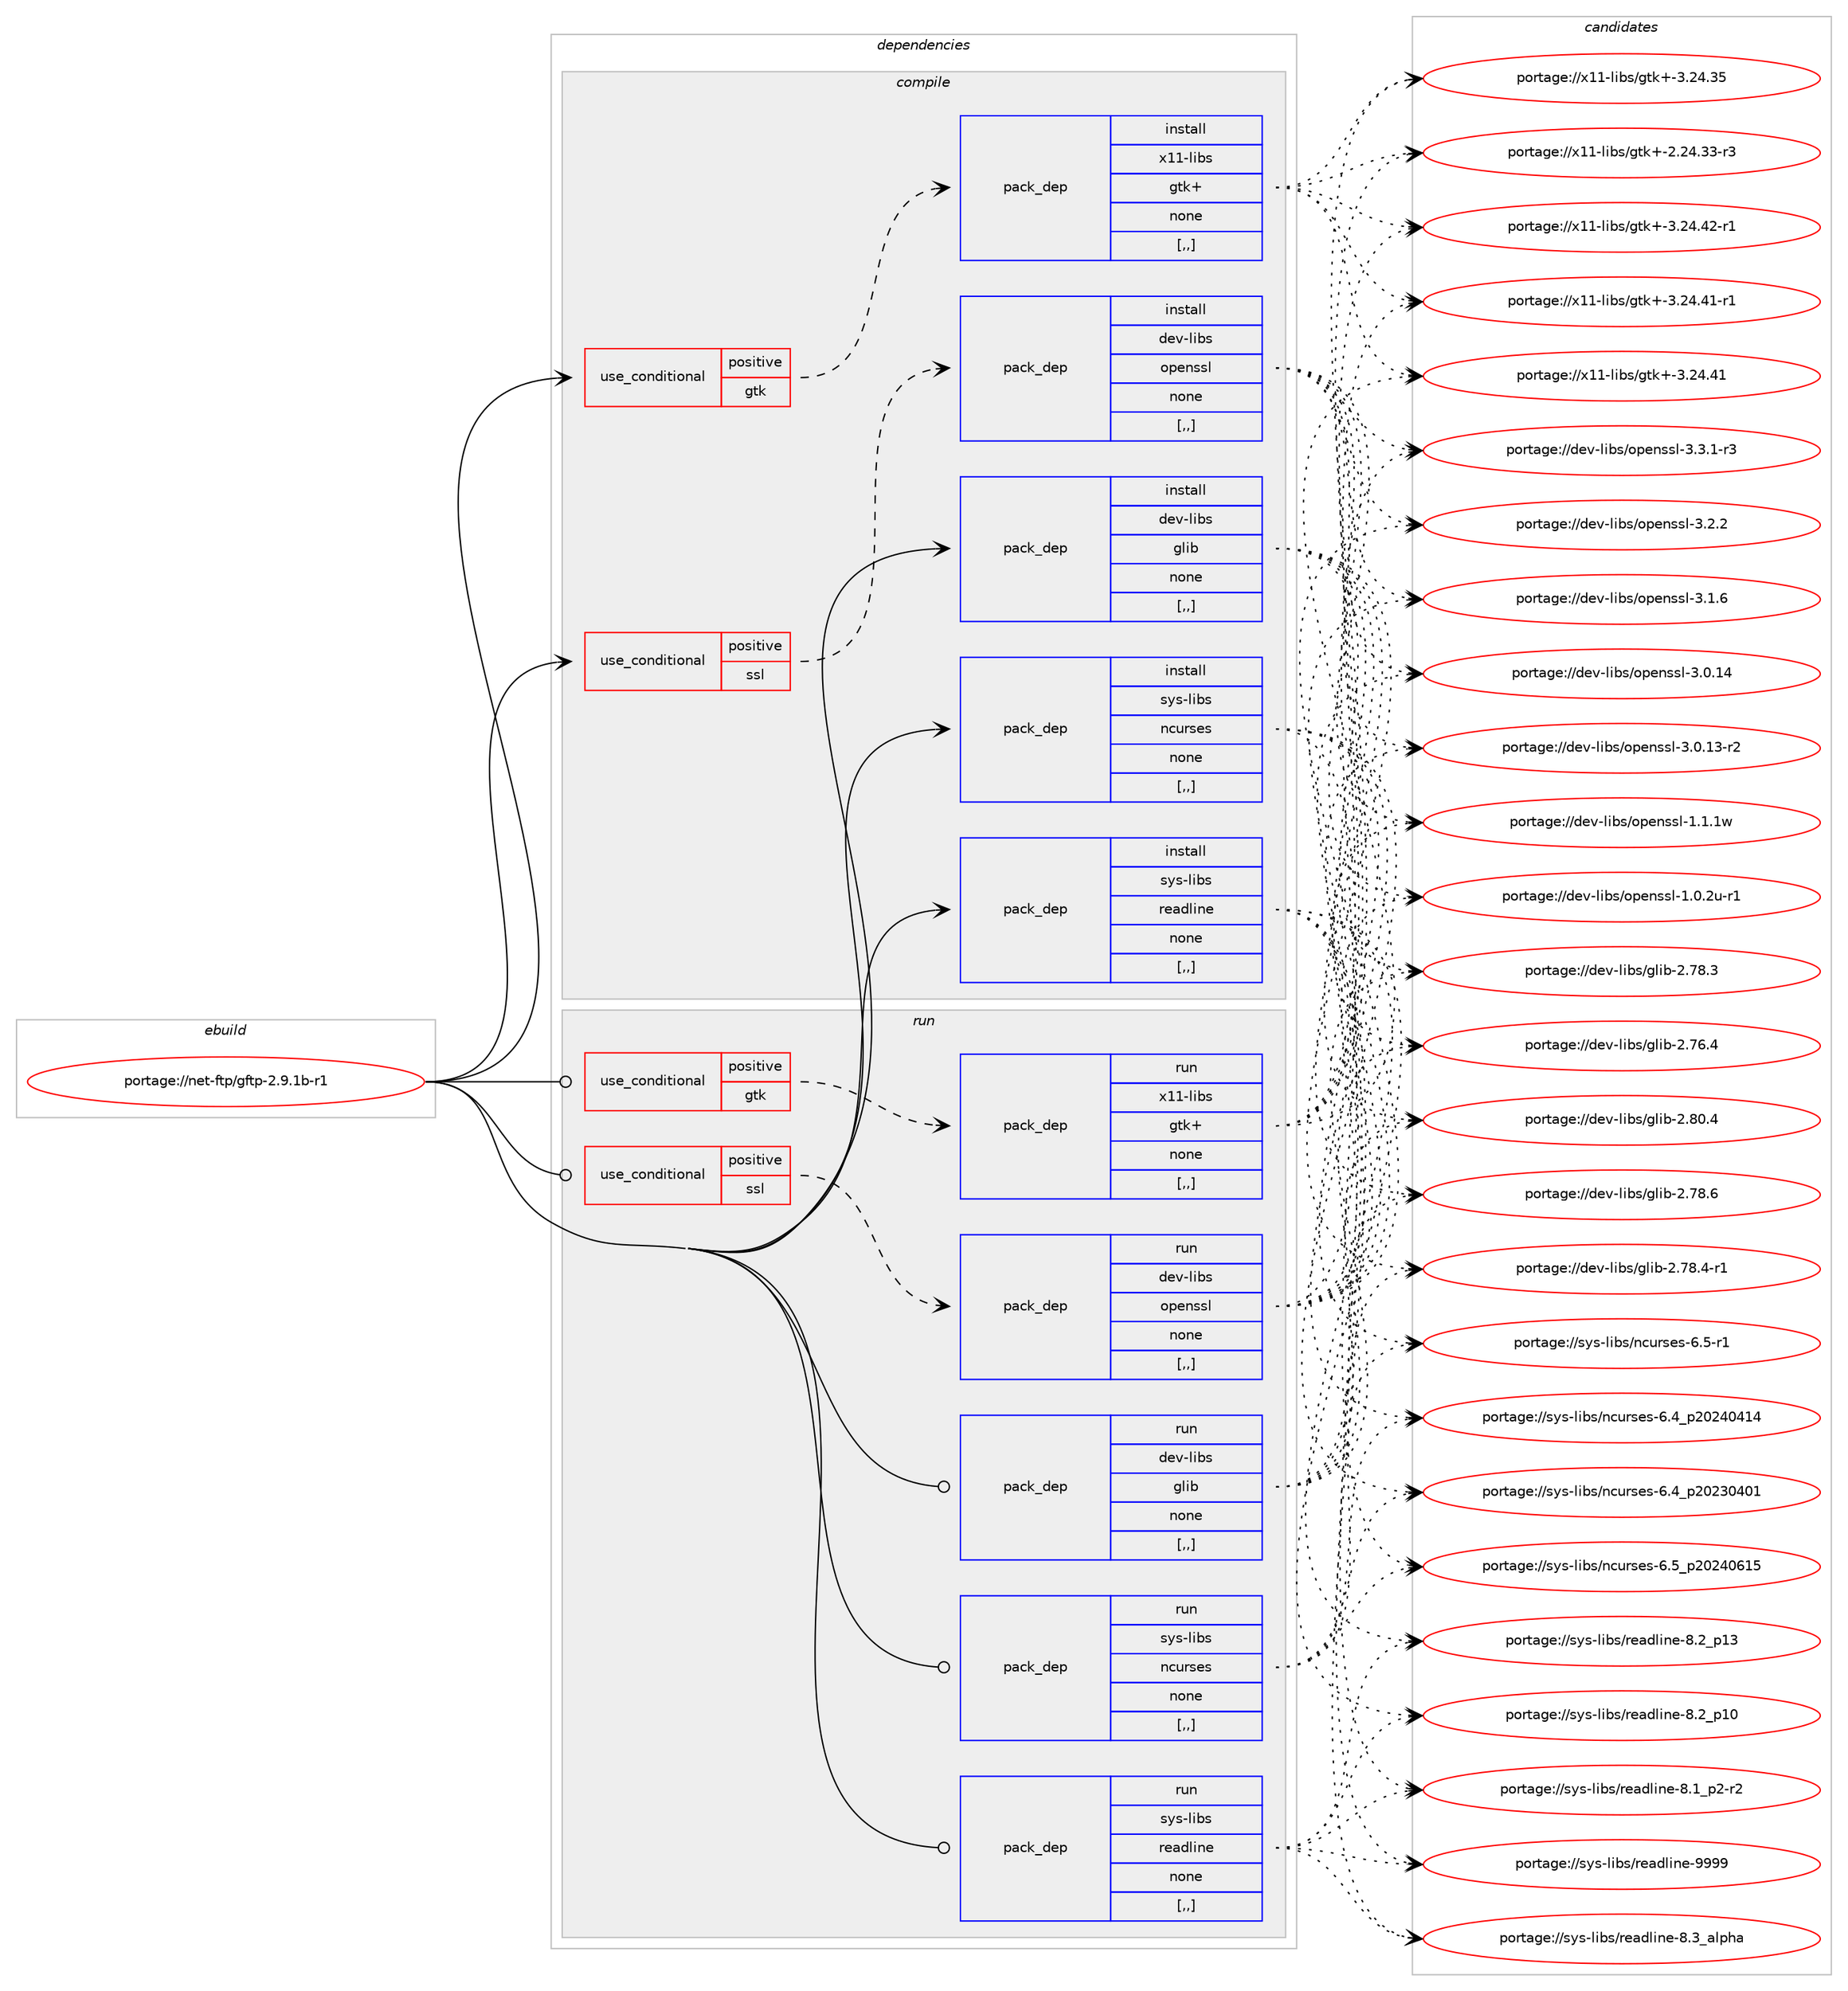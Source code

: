 digraph prolog {

# *************
# Graph options
# *************

newrank=true;
concentrate=true;
compound=true;
graph [rankdir=LR,fontname=Helvetica,fontsize=10,ranksep=1.5];#, ranksep=2.5, nodesep=0.2];
edge  [arrowhead=vee];
node  [fontname=Helvetica,fontsize=10];

# **********
# The ebuild
# **********

subgraph cluster_leftcol {
color=gray;
label=<<i>ebuild</i>>;
id [label="portage://net-ftp/gftp-2.9.1b-r1", color=red, width=4, href="../net-ftp/gftp-2.9.1b-r1.svg"];
}

# ****************
# The dependencies
# ****************

subgraph cluster_midcol {
color=gray;
label=<<i>dependencies</i>>;
subgraph cluster_compile {
fillcolor="#eeeeee";
style=filled;
label=<<i>compile</i>>;
subgraph cond225569 {
dependency862277 [label=<<TABLE BORDER="0" CELLBORDER="1" CELLSPACING="0" CELLPADDING="4"><TR><TD ROWSPAN="3" CELLPADDING="10">use_conditional</TD></TR><TR><TD>positive</TD></TR><TR><TD>gtk</TD></TR></TABLE>>, shape=none, color=red];
subgraph pack630347 {
dependency862278 [label=<<TABLE BORDER="0" CELLBORDER="1" CELLSPACING="0" CELLPADDING="4" WIDTH="220"><TR><TD ROWSPAN="6" CELLPADDING="30">pack_dep</TD></TR><TR><TD WIDTH="110">install</TD></TR><TR><TD>x11-libs</TD></TR><TR><TD>gtk+</TD></TR><TR><TD>none</TD></TR><TR><TD>[,,]</TD></TR></TABLE>>, shape=none, color=blue];
}
dependency862277:e -> dependency862278:w [weight=20,style="dashed",arrowhead="vee"];
}
id:e -> dependency862277:w [weight=20,style="solid",arrowhead="vee"];
subgraph cond225570 {
dependency862279 [label=<<TABLE BORDER="0" CELLBORDER="1" CELLSPACING="0" CELLPADDING="4"><TR><TD ROWSPAN="3" CELLPADDING="10">use_conditional</TD></TR><TR><TD>positive</TD></TR><TR><TD>ssl</TD></TR></TABLE>>, shape=none, color=red];
subgraph pack630348 {
dependency862280 [label=<<TABLE BORDER="0" CELLBORDER="1" CELLSPACING="0" CELLPADDING="4" WIDTH="220"><TR><TD ROWSPAN="6" CELLPADDING="30">pack_dep</TD></TR><TR><TD WIDTH="110">install</TD></TR><TR><TD>dev-libs</TD></TR><TR><TD>openssl</TD></TR><TR><TD>none</TD></TR><TR><TD>[,,]</TD></TR></TABLE>>, shape=none, color=blue];
}
dependency862279:e -> dependency862280:w [weight=20,style="dashed",arrowhead="vee"];
}
id:e -> dependency862279:w [weight=20,style="solid",arrowhead="vee"];
subgraph pack630349 {
dependency862281 [label=<<TABLE BORDER="0" CELLBORDER="1" CELLSPACING="0" CELLPADDING="4" WIDTH="220"><TR><TD ROWSPAN="6" CELLPADDING="30">pack_dep</TD></TR><TR><TD WIDTH="110">install</TD></TR><TR><TD>dev-libs</TD></TR><TR><TD>glib</TD></TR><TR><TD>none</TD></TR><TR><TD>[,,]</TD></TR></TABLE>>, shape=none, color=blue];
}
id:e -> dependency862281:w [weight=20,style="solid",arrowhead="vee"];
subgraph pack630350 {
dependency862282 [label=<<TABLE BORDER="0" CELLBORDER="1" CELLSPACING="0" CELLPADDING="4" WIDTH="220"><TR><TD ROWSPAN="6" CELLPADDING="30">pack_dep</TD></TR><TR><TD WIDTH="110">install</TD></TR><TR><TD>sys-libs</TD></TR><TR><TD>ncurses</TD></TR><TR><TD>none</TD></TR><TR><TD>[,,]</TD></TR></TABLE>>, shape=none, color=blue];
}
id:e -> dependency862282:w [weight=20,style="solid",arrowhead="vee"];
subgraph pack630351 {
dependency862283 [label=<<TABLE BORDER="0" CELLBORDER="1" CELLSPACING="0" CELLPADDING="4" WIDTH="220"><TR><TD ROWSPAN="6" CELLPADDING="30">pack_dep</TD></TR><TR><TD WIDTH="110">install</TD></TR><TR><TD>sys-libs</TD></TR><TR><TD>readline</TD></TR><TR><TD>none</TD></TR><TR><TD>[,,]</TD></TR></TABLE>>, shape=none, color=blue];
}
id:e -> dependency862283:w [weight=20,style="solid",arrowhead="vee"];
}
subgraph cluster_compileandrun {
fillcolor="#eeeeee";
style=filled;
label=<<i>compile and run</i>>;
}
subgraph cluster_run {
fillcolor="#eeeeee";
style=filled;
label=<<i>run</i>>;
subgraph cond225571 {
dependency862284 [label=<<TABLE BORDER="0" CELLBORDER="1" CELLSPACING="0" CELLPADDING="4"><TR><TD ROWSPAN="3" CELLPADDING="10">use_conditional</TD></TR><TR><TD>positive</TD></TR><TR><TD>gtk</TD></TR></TABLE>>, shape=none, color=red];
subgraph pack630352 {
dependency862285 [label=<<TABLE BORDER="0" CELLBORDER="1" CELLSPACING="0" CELLPADDING="4" WIDTH="220"><TR><TD ROWSPAN="6" CELLPADDING="30">pack_dep</TD></TR><TR><TD WIDTH="110">run</TD></TR><TR><TD>x11-libs</TD></TR><TR><TD>gtk+</TD></TR><TR><TD>none</TD></TR><TR><TD>[,,]</TD></TR></TABLE>>, shape=none, color=blue];
}
dependency862284:e -> dependency862285:w [weight=20,style="dashed",arrowhead="vee"];
}
id:e -> dependency862284:w [weight=20,style="solid",arrowhead="odot"];
subgraph cond225572 {
dependency862286 [label=<<TABLE BORDER="0" CELLBORDER="1" CELLSPACING="0" CELLPADDING="4"><TR><TD ROWSPAN="3" CELLPADDING="10">use_conditional</TD></TR><TR><TD>positive</TD></TR><TR><TD>ssl</TD></TR></TABLE>>, shape=none, color=red];
subgraph pack630353 {
dependency862287 [label=<<TABLE BORDER="0" CELLBORDER="1" CELLSPACING="0" CELLPADDING="4" WIDTH="220"><TR><TD ROWSPAN="6" CELLPADDING="30">pack_dep</TD></TR><TR><TD WIDTH="110">run</TD></TR><TR><TD>dev-libs</TD></TR><TR><TD>openssl</TD></TR><TR><TD>none</TD></TR><TR><TD>[,,]</TD></TR></TABLE>>, shape=none, color=blue];
}
dependency862286:e -> dependency862287:w [weight=20,style="dashed",arrowhead="vee"];
}
id:e -> dependency862286:w [weight=20,style="solid",arrowhead="odot"];
subgraph pack630354 {
dependency862288 [label=<<TABLE BORDER="0" CELLBORDER="1" CELLSPACING="0" CELLPADDING="4" WIDTH="220"><TR><TD ROWSPAN="6" CELLPADDING="30">pack_dep</TD></TR><TR><TD WIDTH="110">run</TD></TR><TR><TD>dev-libs</TD></TR><TR><TD>glib</TD></TR><TR><TD>none</TD></TR><TR><TD>[,,]</TD></TR></TABLE>>, shape=none, color=blue];
}
id:e -> dependency862288:w [weight=20,style="solid",arrowhead="odot"];
subgraph pack630355 {
dependency862289 [label=<<TABLE BORDER="0" CELLBORDER="1" CELLSPACING="0" CELLPADDING="4" WIDTH="220"><TR><TD ROWSPAN="6" CELLPADDING="30">pack_dep</TD></TR><TR><TD WIDTH="110">run</TD></TR><TR><TD>sys-libs</TD></TR><TR><TD>ncurses</TD></TR><TR><TD>none</TD></TR><TR><TD>[,,]</TD></TR></TABLE>>, shape=none, color=blue];
}
id:e -> dependency862289:w [weight=20,style="solid",arrowhead="odot"];
subgraph pack630356 {
dependency862290 [label=<<TABLE BORDER="0" CELLBORDER="1" CELLSPACING="0" CELLPADDING="4" WIDTH="220"><TR><TD ROWSPAN="6" CELLPADDING="30">pack_dep</TD></TR><TR><TD WIDTH="110">run</TD></TR><TR><TD>sys-libs</TD></TR><TR><TD>readline</TD></TR><TR><TD>none</TD></TR><TR><TD>[,,]</TD></TR></TABLE>>, shape=none, color=blue];
}
id:e -> dependency862290:w [weight=20,style="solid",arrowhead="odot"];
}
}

# **************
# The candidates
# **************

subgraph cluster_choices {
rank=same;
color=gray;
label=<<i>candidates</i>>;

subgraph choice630347 {
color=black;
nodesep=1;
choice12049494510810598115471031161074345514650524652504511449 [label="portage://x11-libs/gtk+-3.24.42-r1", color=red, width=4,href="../x11-libs/gtk+-3.24.42-r1.svg"];
choice12049494510810598115471031161074345514650524652494511449 [label="portage://x11-libs/gtk+-3.24.41-r1", color=red, width=4,href="../x11-libs/gtk+-3.24.41-r1.svg"];
choice1204949451081059811547103116107434551465052465249 [label="portage://x11-libs/gtk+-3.24.41", color=red, width=4,href="../x11-libs/gtk+-3.24.41.svg"];
choice1204949451081059811547103116107434551465052465153 [label="portage://x11-libs/gtk+-3.24.35", color=red, width=4,href="../x11-libs/gtk+-3.24.35.svg"];
choice12049494510810598115471031161074345504650524651514511451 [label="portage://x11-libs/gtk+-2.24.33-r3", color=red, width=4,href="../x11-libs/gtk+-2.24.33-r3.svg"];
dependency862278:e -> choice12049494510810598115471031161074345514650524652504511449:w [style=dotted,weight="100"];
dependency862278:e -> choice12049494510810598115471031161074345514650524652494511449:w [style=dotted,weight="100"];
dependency862278:e -> choice1204949451081059811547103116107434551465052465249:w [style=dotted,weight="100"];
dependency862278:e -> choice1204949451081059811547103116107434551465052465153:w [style=dotted,weight="100"];
dependency862278:e -> choice12049494510810598115471031161074345504650524651514511451:w [style=dotted,weight="100"];
}
subgraph choice630348 {
color=black;
nodesep=1;
choice1001011184510810598115471111121011101151151084551465146494511451 [label="portage://dev-libs/openssl-3.3.1-r3", color=red, width=4,href="../dev-libs/openssl-3.3.1-r3.svg"];
choice100101118451081059811547111112101110115115108455146504650 [label="portage://dev-libs/openssl-3.2.2", color=red, width=4,href="../dev-libs/openssl-3.2.2.svg"];
choice100101118451081059811547111112101110115115108455146494654 [label="portage://dev-libs/openssl-3.1.6", color=red, width=4,href="../dev-libs/openssl-3.1.6.svg"];
choice10010111845108105981154711111210111011511510845514648464952 [label="portage://dev-libs/openssl-3.0.14", color=red, width=4,href="../dev-libs/openssl-3.0.14.svg"];
choice100101118451081059811547111112101110115115108455146484649514511450 [label="portage://dev-libs/openssl-3.0.13-r2", color=red, width=4,href="../dev-libs/openssl-3.0.13-r2.svg"];
choice100101118451081059811547111112101110115115108454946494649119 [label="portage://dev-libs/openssl-1.1.1w", color=red, width=4,href="../dev-libs/openssl-1.1.1w.svg"];
choice1001011184510810598115471111121011101151151084549464846501174511449 [label="portage://dev-libs/openssl-1.0.2u-r1", color=red, width=4,href="../dev-libs/openssl-1.0.2u-r1.svg"];
dependency862280:e -> choice1001011184510810598115471111121011101151151084551465146494511451:w [style=dotted,weight="100"];
dependency862280:e -> choice100101118451081059811547111112101110115115108455146504650:w [style=dotted,weight="100"];
dependency862280:e -> choice100101118451081059811547111112101110115115108455146494654:w [style=dotted,weight="100"];
dependency862280:e -> choice10010111845108105981154711111210111011511510845514648464952:w [style=dotted,weight="100"];
dependency862280:e -> choice100101118451081059811547111112101110115115108455146484649514511450:w [style=dotted,weight="100"];
dependency862280:e -> choice100101118451081059811547111112101110115115108454946494649119:w [style=dotted,weight="100"];
dependency862280:e -> choice1001011184510810598115471111121011101151151084549464846501174511449:w [style=dotted,weight="100"];
}
subgraph choice630349 {
color=black;
nodesep=1;
choice1001011184510810598115471031081059845504656484652 [label="portage://dev-libs/glib-2.80.4", color=red, width=4,href="../dev-libs/glib-2.80.4.svg"];
choice1001011184510810598115471031081059845504655564654 [label="portage://dev-libs/glib-2.78.6", color=red, width=4,href="../dev-libs/glib-2.78.6.svg"];
choice10010111845108105981154710310810598455046555646524511449 [label="portage://dev-libs/glib-2.78.4-r1", color=red, width=4,href="../dev-libs/glib-2.78.4-r1.svg"];
choice1001011184510810598115471031081059845504655564651 [label="portage://dev-libs/glib-2.78.3", color=red, width=4,href="../dev-libs/glib-2.78.3.svg"];
choice1001011184510810598115471031081059845504655544652 [label="portage://dev-libs/glib-2.76.4", color=red, width=4,href="../dev-libs/glib-2.76.4.svg"];
dependency862281:e -> choice1001011184510810598115471031081059845504656484652:w [style=dotted,weight="100"];
dependency862281:e -> choice1001011184510810598115471031081059845504655564654:w [style=dotted,weight="100"];
dependency862281:e -> choice10010111845108105981154710310810598455046555646524511449:w [style=dotted,weight="100"];
dependency862281:e -> choice1001011184510810598115471031081059845504655564651:w [style=dotted,weight="100"];
dependency862281:e -> choice1001011184510810598115471031081059845504655544652:w [style=dotted,weight="100"];
}
subgraph choice630350 {
color=black;
nodesep=1;
choice1151211154510810598115471109911711411510111545544653951125048505248544953 [label="portage://sys-libs/ncurses-6.5_p20240615", color=red, width=4,href="../sys-libs/ncurses-6.5_p20240615.svg"];
choice11512111545108105981154711099117114115101115455446534511449 [label="portage://sys-libs/ncurses-6.5-r1", color=red, width=4,href="../sys-libs/ncurses-6.5-r1.svg"];
choice1151211154510810598115471109911711411510111545544652951125048505248524952 [label="portage://sys-libs/ncurses-6.4_p20240414", color=red, width=4,href="../sys-libs/ncurses-6.4_p20240414.svg"];
choice1151211154510810598115471109911711411510111545544652951125048505148524849 [label="portage://sys-libs/ncurses-6.4_p20230401", color=red, width=4,href="../sys-libs/ncurses-6.4_p20230401.svg"];
dependency862282:e -> choice1151211154510810598115471109911711411510111545544653951125048505248544953:w [style=dotted,weight="100"];
dependency862282:e -> choice11512111545108105981154711099117114115101115455446534511449:w [style=dotted,weight="100"];
dependency862282:e -> choice1151211154510810598115471109911711411510111545544652951125048505248524952:w [style=dotted,weight="100"];
dependency862282:e -> choice1151211154510810598115471109911711411510111545544652951125048505148524849:w [style=dotted,weight="100"];
}
subgraph choice630351 {
color=black;
nodesep=1;
choice115121115451081059811547114101971001081051101014557575757 [label="portage://sys-libs/readline-9999", color=red, width=4,href="../sys-libs/readline-9999.svg"];
choice1151211154510810598115471141019710010810511010145564651959710811210497 [label="portage://sys-libs/readline-8.3_alpha", color=red, width=4,href="../sys-libs/readline-8.3_alpha.svg"];
choice1151211154510810598115471141019710010810511010145564650951124951 [label="portage://sys-libs/readline-8.2_p13", color=red, width=4,href="../sys-libs/readline-8.2_p13.svg"];
choice1151211154510810598115471141019710010810511010145564650951124948 [label="portage://sys-libs/readline-8.2_p10", color=red, width=4,href="../sys-libs/readline-8.2_p10.svg"];
choice115121115451081059811547114101971001081051101014556464995112504511450 [label="portage://sys-libs/readline-8.1_p2-r2", color=red, width=4,href="../sys-libs/readline-8.1_p2-r2.svg"];
dependency862283:e -> choice115121115451081059811547114101971001081051101014557575757:w [style=dotted,weight="100"];
dependency862283:e -> choice1151211154510810598115471141019710010810511010145564651959710811210497:w [style=dotted,weight="100"];
dependency862283:e -> choice1151211154510810598115471141019710010810511010145564650951124951:w [style=dotted,weight="100"];
dependency862283:e -> choice1151211154510810598115471141019710010810511010145564650951124948:w [style=dotted,weight="100"];
dependency862283:e -> choice115121115451081059811547114101971001081051101014556464995112504511450:w [style=dotted,weight="100"];
}
subgraph choice630352 {
color=black;
nodesep=1;
choice12049494510810598115471031161074345514650524652504511449 [label="portage://x11-libs/gtk+-3.24.42-r1", color=red, width=4,href="../x11-libs/gtk+-3.24.42-r1.svg"];
choice12049494510810598115471031161074345514650524652494511449 [label="portage://x11-libs/gtk+-3.24.41-r1", color=red, width=4,href="../x11-libs/gtk+-3.24.41-r1.svg"];
choice1204949451081059811547103116107434551465052465249 [label="portage://x11-libs/gtk+-3.24.41", color=red, width=4,href="../x11-libs/gtk+-3.24.41.svg"];
choice1204949451081059811547103116107434551465052465153 [label="portage://x11-libs/gtk+-3.24.35", color=red, width=4,href="../x11-libs/gtk+-3.24.35.svg"];
choice12049494510810598115471031161074345504650524651514511451 [label="portage://x11-libs/gtk+-2.24.33-r3", color=red, width=4,href="../x11-libs/gtk+-2.24.33-r3.svg"];
dependency862285:e -> choice12049494510810598115471031161074345514650524652504511449:w [style=dotted,weight="100"];
dependency862285:e -> choice12049494510810598115471031161074345514650524652494511449:w [style=dotted,weight="100"];
dependency862285:e -> choice1204949451081059811547103116107434551465052465249:w [style=dotted,weight="100"];
dependency862285:e -> choice1204949451081059811547103116107434551465052465153:w [style=dotted,weight="100"];
dependency862285:e -> choice12049494510810598115471031161074345504650524651514511451:w [style=dotted,weight="100"];
}
subgraph choice630353 {
color=black;
nodesep=1;
choice1001011184510810598115471111121011101151151084551465146494511451 [label="portage://dev-libs/openssl-3.3.1-r3", color=red, width=4,href="../dev-libs/openssl-3.3.1-r3.svg"];
choice100101118451081059811547111112101110115115108455146504650 [label="portage://dev-libs/openssl-3.2.2", color=red, width=4,href="../dev-libs/openssl-3.2.2.svg"];
choice100101118451081059811547111112101110115115108455146494654 [label="portage://dev-libs/openssl-3.1.6", color=red, width=4,href="../dev-libs/openssl-3.1.6.svg"];
choice10010111845108105981154711111210111011511510845514648464952 [label="portage://dev-libs/openssl-3.0.14", color=red, width=4,href="../dev-libs/openssl-3.0.14.svg"];
choice100101118451081059811547111112101110115115108455146484649514511450 [label="portage://dev-libs/openssl-3.0.13-r2", color=red, width=4,href="../dev-libs/openssl-3.0.13-r2.svg"];
choice100101118451081059811547111112101110115115108454946494649119 [label="portage://dev-libs/openssl-1.1.1w", color=red, width=4,href="../dev-libs/openssl-1.1.1w.svg"];
choice1001011184510810598115471111121011101151151084549464846501174511449 [label="portage://dev-libs/openssl-1.0.2u-r1", color=red, width=4,href="../dev-libs/openssl-1.0.2u-r1.svg"];
dependency862287:e -> choice1001011184510810598115471111121011101151151084551465146494511451:w [style=dotted,weight="100"];
dependency862287:e -> choice100101118451081059811547111112101110115115108455146504650:w [style=dotted,weight="100"];
dependency862287:e -> choice100101118451081059811547111112101110115115108455146494654:w [style=dotted,weight="100"];
dependency862287:e -> choice10010111845108105981154711111210111011511510845514648464952:w [style=dotted,weight="100"];
dependency862287:e -> choice100101118451081059811547111112101110115115108455146484649514511450:w [style=dotted,weight="100"];
dependency862287:e -> choice100101118451081059811547111112101110115115108454946494649119:w [style=dotted,weight="100"];
dependency862287:e -> choice1001011184510810598115471111121011101151151084549464846501174511449:w [style=dotted,weight="100"];
}
subgraph choice630354 {
color=black;
nodesep=1;
choice1001011184510810598115471031081059845504656484652 [label="portage://dev-libs/glib-2.80.4", color=red, width=4,href="../dev-libs/glib-2.80.4.svg"];
choice1001011184510810598115471031081059845504655564654 [label="portage://dev-libs/glib-2.78.6", color=red, width=4,href="../dev-libs/glib-2.78.6.svg"];
choice10010111845108105981154710310810598455046555646524511449 [label="portage://dev-libs/glib-2.78.4-r1", color=red, width=4,href="../dev-libs/glib-2.78.4-r1.svg"];
choice1001011184510810598115471031081059845504655564651 [label="portage://dev-libs/glib-2.78.3", color=red, width=4,href="../dev-libs/glib-2.78.3.svg"];
choice1001011184510810598115471031081059845504655544652 [label="portage://dev-libs/glib-2.76.4", color=red, width=4,href="../dev-libs/glib-2.76.4.svg"];
dependency862288:e -> choice1001011184510810598115471031081059845504656484652:w [style=dotted,weight="100"];
dependency862288:e -> choice1001011184510810598115471031081059845504655564654:w [style=dotted,weight="100"];
dependency862288:e -> choice10010111845108105981154710310810598455046555646524511449:w [style=dotted,weight="100"];
dependency862288:e -> choice1001011184510810598115471031081059845504655564651:w [style=dotted,weight="100"];
dependency862288:e -> choice1001011184510810598115471031081059845504655544652:w [style=dotted,weight="100"];
}
subgraph choice630355 {
color=black;
nodesep=1;
choice1151211154510810598115471109911711411510111545544653951125048505248544953 [label="portage://sys-libs/ncurses-6.5_p20240615", color=red, width=4,href="../sys-libs/ncurses-6.5_p20240615.svg"];
choice11512111545108105981154711099117114115101115455446534511449 [label="portage://sys-libs/ncurses-6.5-r1", color=red, width=4,href="../sys-libs/ncurses-6.5-r1.svg"];
choice1151211154510810598115471109911711411510111545544652951125048505248524952 [label="portage://sys-libs/ncurses-6.4_p20240414", color=red, width=4,href="../sys-libs/ncurses-6.4_p20240414.svg"];
choice1151211154510810598115471109911711411510111545544652951125048505148524849 [label="portage://sys-libs/ncurses-6.4_p20230401", color=red, width=4,href="../sys-libs/ncurses-6.4_p20230401.svg"];
dependency862289:e -> choice1151211154510810598115471109911711411510111545544653951125048505248544953:w [style=dotted,weight="100"];
dependency862289:e -> choice11512111545108105981154711099117114115101115455446534511449:w [style=dotted,weight="100"];
dependency862289:e -> choice1151211154510810598115471109911711411510111545544652951125048505248524952:w [style=dotted,weight="100"];
dependency862289:e -> choice1151211154510810598115471109911711411510111545544652951125048505148524849:w [style=dotted,weight="100"];
}
subgraph choice630356 {
color=black;
nodesep=1;
choice115121115451081059811547114101971001081051101014557575757 [label="portage://sys-libs/readline-9999", color=red, width=4,href="../sys-libs/readline-9999.svg"];
choice1151211154510810598115471141019710010810511010145564651959710811210497 [label="portage://sys-libs/readline-8.3_alpha", color=red, width=4,href="../sys-libs/readline-8.3_alpha.svg"];
choice1151211154510810598115471141019710010810511010145564650951124951 [label="portage://sys-libs/readline-8.2_p13", color=red, width=4,href="../sys-libs/readline-8.2_p13.svg"];
choice1151211154510810598115471141019710010810511010145564650951124948 [label="portage://sys-libs/readline-8.2_p10", color=red, width=4,href="../sys-libs/readline-8.2_p10.svg"];
choice115121115451081059811547114101971001081051101014556464995112504511450 [label="portage://sys-libs/readline-8.1_p2-r2", color=red, width=4,href="../sys-libs/readline-8.1_p2-r2.svg"];
dependency862290:e -> choice115121115451081059811547114101971001081051101014557575757:w [style=dotted,weight="100"];
dependency862290:e -> choice1151211154510810598115471141019710010810511010145564651959710811210497:w [style=dotted,weight="100"];
dependency862290:e -> choice1151211154510810598115471141019710010810511010145564650951124951:w [style=dotted,weight="100"];
dependency862290:e -> choice1151211154510810598115471141019710010810511010145564650951124948:w [style=dotted,weight="100"];
dependency862290:e -> choice115121115451081059811547114101971001081051101014556464995112504511450:w [style=dotted,weight="100"];
}
}

}
